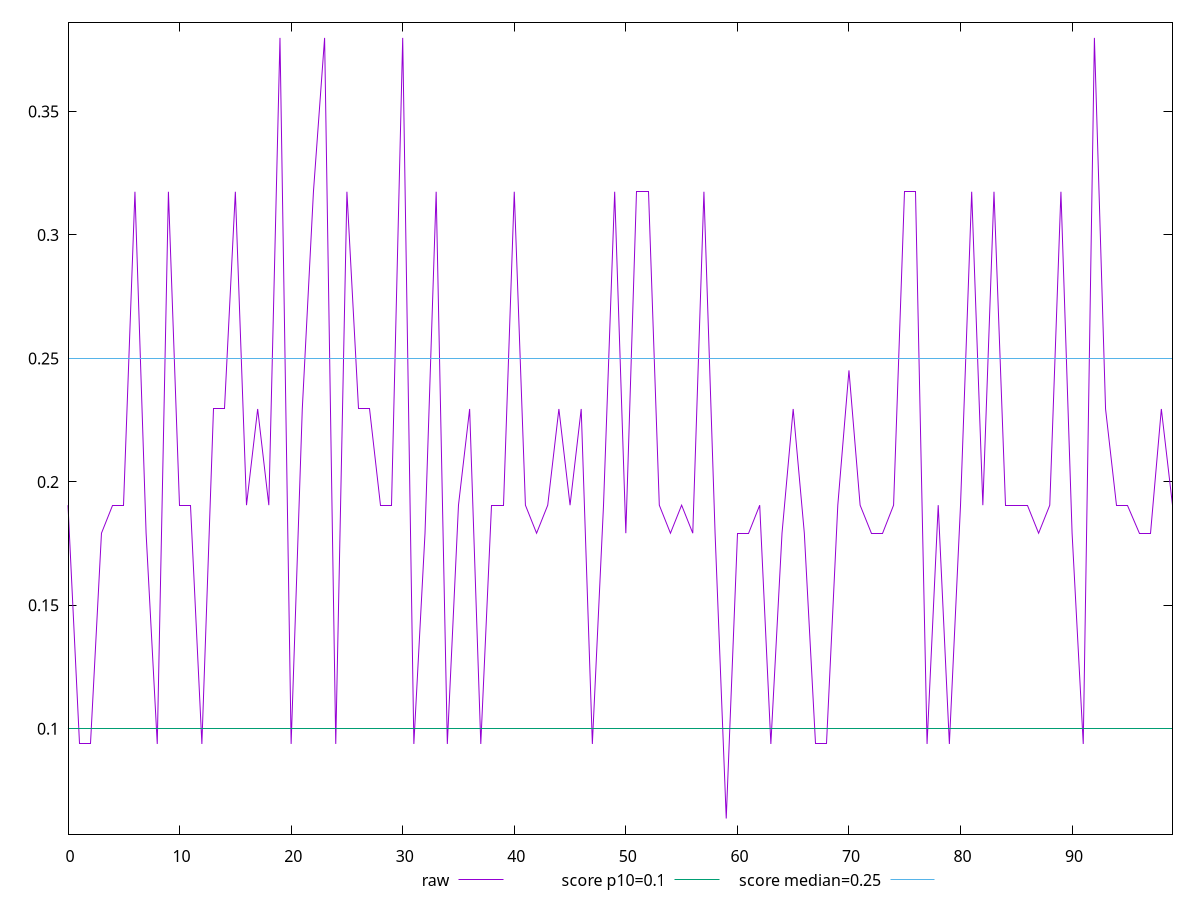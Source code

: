 reset

$raw <<EOF
0 0.1905707836151123
1 0.0938739013671875
2 0.0938739013671875
3 0.17922065734863282
4 0.1905707836151123
5 0.1905707836151123
6 0.31750728607177736
7 0.17922065734863282
8 0.0938739013671875
9 0.31750728607177736
10 0.1905707836151123
11 0.1905707836151123
12 0.0938739013671875
13 0.2295330810546875
14 0.2295330810546875
15 0.31750728607177736
16 0.1905707836151123
17 0.2295330810546875
18 0.1905707836151123
19 0.3797997665405274
20 0.0938739013671875
21 0.2295330810546875
22 0.31750728607177736
23 0.3797997665405274
24 0.0938739013671875
25 0.31750728607177736
26 0.2295330810546875
27 0.2295330810546875
28 0.1905707836151123
29 0.1905707836151123
30 0.3797997665405274
31 0.0938739013671875
32 0.17922065734863282
33 0.31750728607177736
34 0.0938739013671875
35 0.1905707836151123
36 0.2295330810546875
37 0.0938739013671875
38 0.1905707836151123
39 0.1905707836151123
40 0.31750728607177736
41 0.1905707836151123
42 0.17922065734863282
43 0.1905707836151123
44 0.2295330810546875
45 0.1905707836151123
46 0.2295330810546875
47 0.0938739013671875
48 0.1905707836151123
49 0.31750728607177736
50 0.17922065734863282
51 0.31750728607177736
52 0.31750728607177736
53 0.1905707836151123
54 0.17922065734863282
55 0.1905707836151123
56 0.17922065734863282
57 0.31750728607177736
58 0.17922065734863282
59 0.0636767578125
60 0.17922065734863282
61 0.17922065734863282
62 0.1905707836151123
63 0.0938739013671875
64 0.17922065734863282
65 0.2295330810546875
66 0.17922065734863282
67 0.0938739013671875
68 0.0938739013671875
69 0.1905707836151123
70 0.24516444206237795
71 0.1905707836151123
72 0.17922065734863282
73 0.17922065734863282
74 0.1905707836151123
75 0.31750728607177736
76 0.31750728607177736
77 0.0938739013671875
78 0.1905707836151123
79 0.0938739013671875
80 0.1905707836151123
81 0.31750728607177736
82 0.1905707836151123
83 0.31750728607177736
84 0.1905707836151123
85 0.1905707836151123
86 0.1905707836151123
87 0.17922065734863282
88 0.1905707836151123
89 0.31750728607177736
90 0.17922065734863282
91 0.0938739013671875
92 0.3797997665405274
93 0.2295330810546875
94 0.1905707836151123
95 0.1905707836151123
96 0.17922065734863282
97 0.17922065734863282
98 0.2295330810546875
99 0.1905707836151123
EOF

set key outside below
set xrange [0:99]
set yrange [0.05735429763793945:0.38612222671508795]
set terminal svg size 640, 490 enhanced background rgb 'white'
set output "report_00007_2020-12-11T15:55:29.892Z/cumulative-layout-shift/samples/pages+cached+noadtech/raw/values.svg"

plot $raw title "raw" with line, \
     0.1 title "score p10=0.1", \
     0.25 title "score median=0.25"

reset
